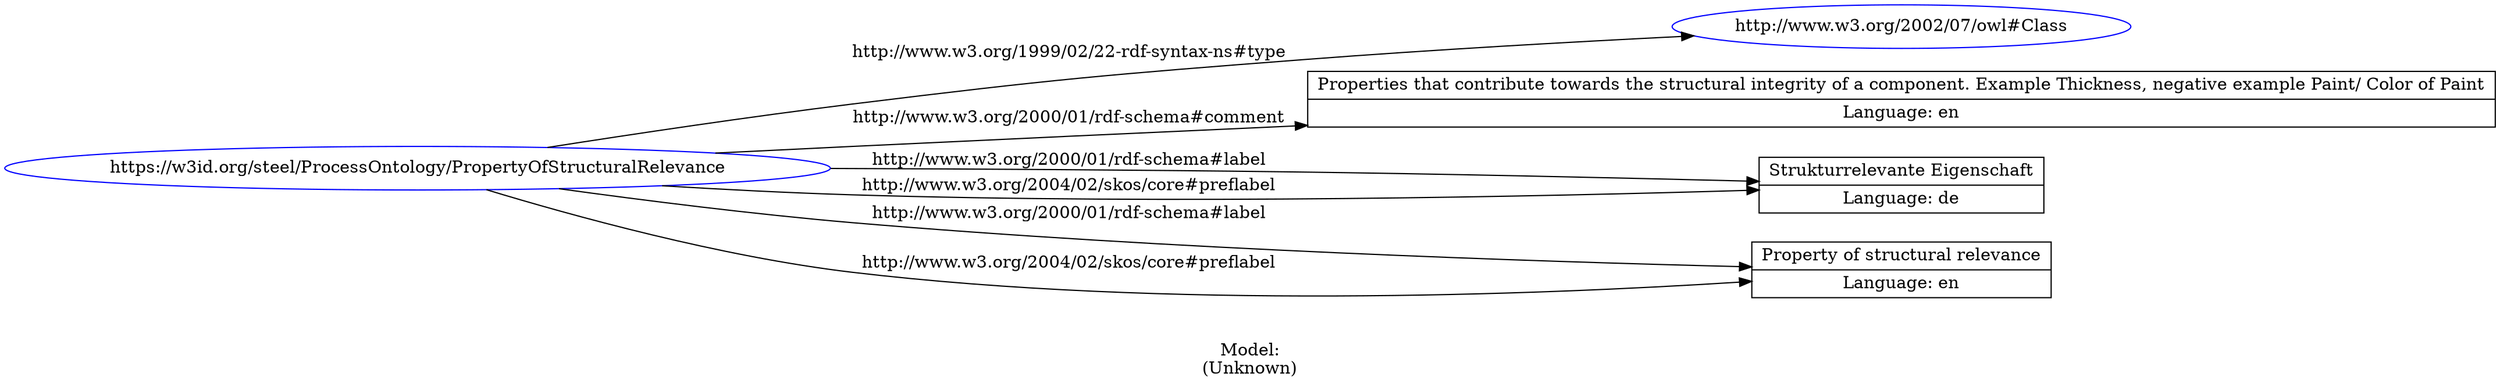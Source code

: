 digraph {
	rankdir = LR;
	charset="utf-8";

	"Rhttps://w3id.org/steel/ProcessOntology/PropertyOfStructuralRelevance" -> "Rhttp://www.w3.org/2002/07/owl#Class" [ label="http://www.w3.org/1999/02/22-rdf-syntax-ns#type" ];
	"Rhttps://w3id.org/steel/ProcessOntology/PropertyOfStructuralRelevance" -> "LProperties that contribute towards the structural integrity of a component. Example Thickness, negative example Paint/ Color of Paint|Language: en" [ label="http://www.w3.org/2000/01/rdf-schema#comment" ];
	"Rhttps://w3id.org/steel/ProcessOntology/PropertyOfStructuralRelevance" -> "LStrukturrelevante Eigenschaft|Language: de" [ label="http://www.w3.org/2000/01/rdf-schema#label" ];
	"Rhttps://w3id.org/steel/ProcessOntology/PropertyOfStructuralRelevance" -> "LProperty of structural relevance|Language: en" [ label="http://www.w3.org/2000/01/rdf-schema#label" ];
	"Rhttps://w3id.org/steel/ProcessOntology/PropertyOfStructuralRelevance" -> "LStrukturrelevante Eigenschaft|Language: de" [ label="http://www.w3.org/2004/02/skos/core#preflabel" ];
	"Rhttps://w3id.org/steel/ProcessOntology/PropertyOfStructuralRelevance" -> "LProperty of structural relevance|Language: en" [ label="http://www.w3.org/2004/02/skos/core#preflabel" ];

	// Resources
	"Rhttps://w3id.org/steel/ProcessOntology/PropertyOfStructuralRelevance" [ label="https://w3id.org/steel/ProcessOntology/PropertyOfStructuralRelevance", shape = ellipse, color = blue ];
	"Rhttp://www.w3.org/2002/07/owl#Class" [ label="http://www.w3.org/2002/07/owl#Class", shape = ellipse, color = blue ];

	// Anonymous nodes

	// Literals
	"LProperties that contribute towards the structural integrity of a component. Example Thickness, negative example Paint/ Color of Paint|Language: en" [ label="Properties that contribute towards the structural integrity of a component. Example Thickness, negative example Paint/ Color of Paint|Language: en", shape = record ];
	"LStrukturrelevante Eigenschaft|Language: de" [ label="Strukturrelevante Eigenschaft|Language: de", shape = record ];
	"LProperty of structural relevance|Language: en" [ label="Property of structural relevance|Language: en", shape = record ];

	label="\n\nModel:\n(Unknown)";
}
